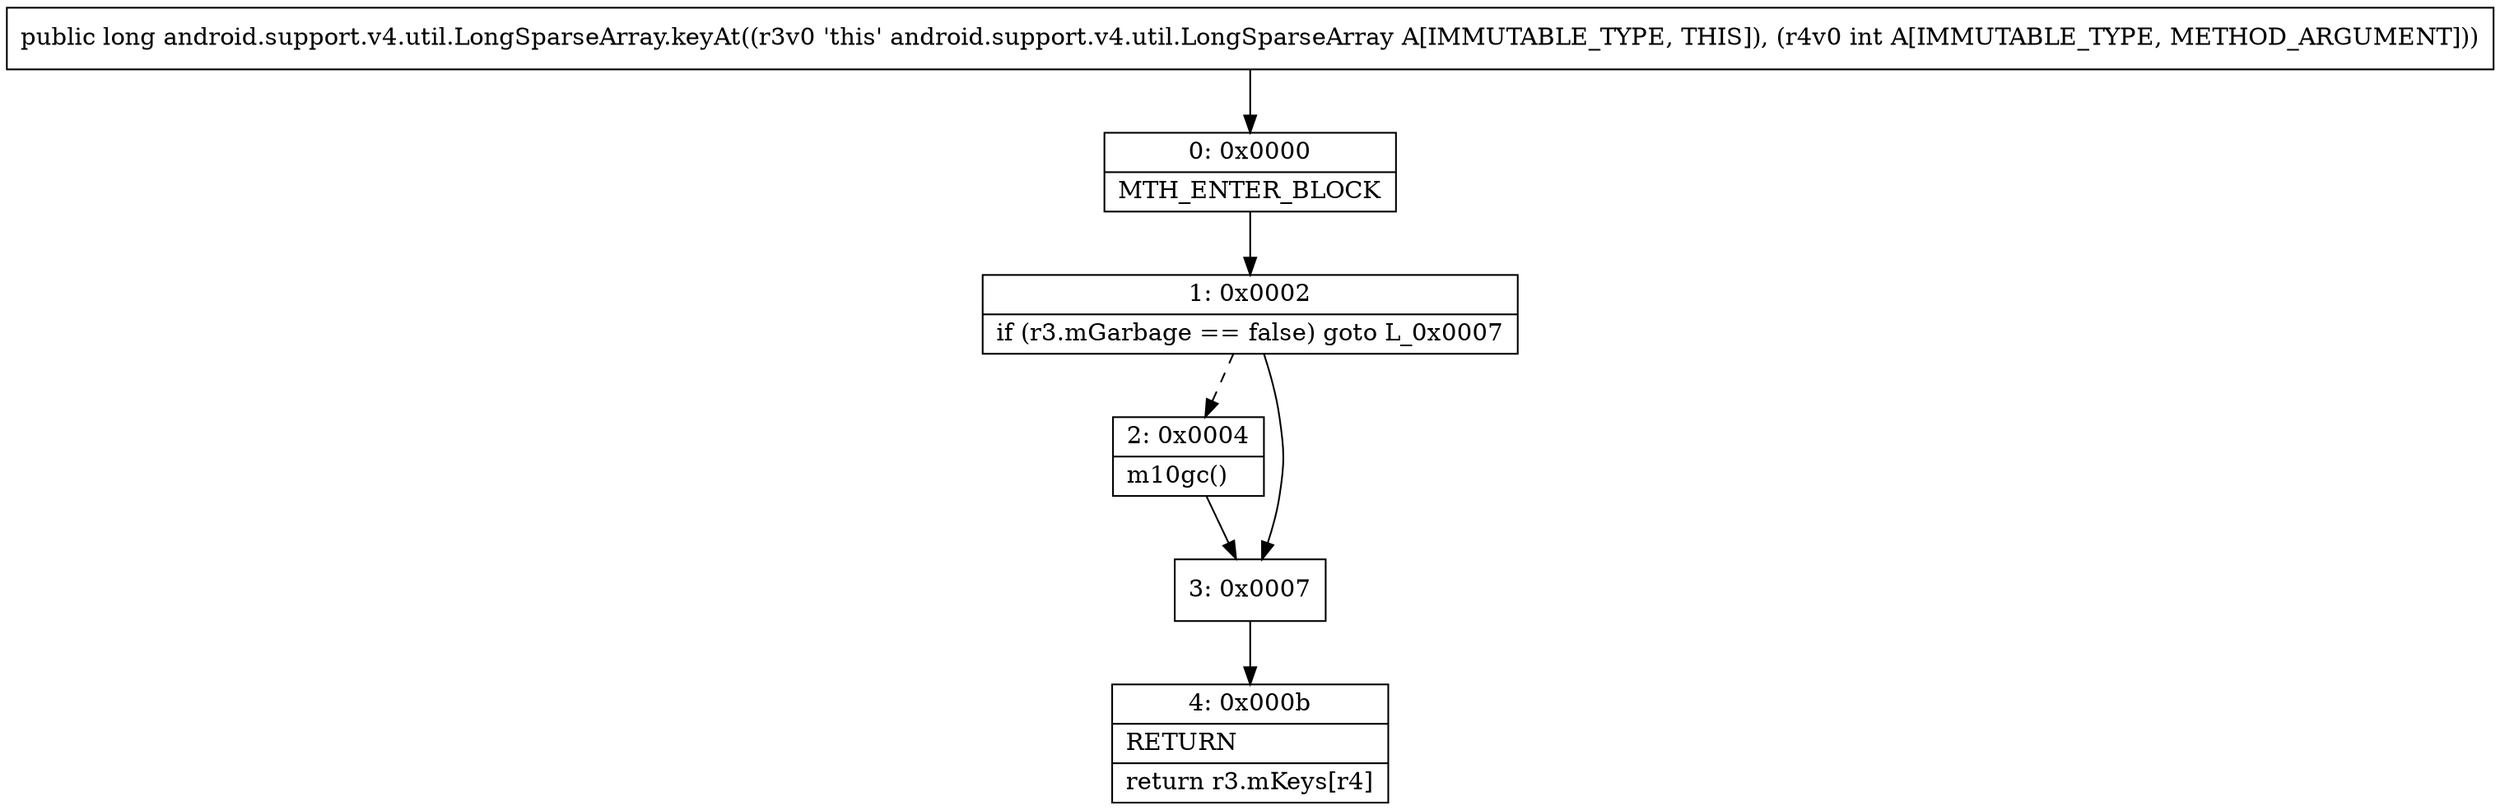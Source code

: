 digraph "CFG forandroid.support.v4.util.LongSparseArray.keyAt(I)J" {
Node_0 [shape=record,label="{0\:\ 0x0000|MTH_ENTER_BLOCK\l}"];
Node_1 [shape=record,label="{1\:\ 0x0002|if (r3.mGarbage == false) goto L_0x0007\l}"];
Node_2 [shape=record,label="{2\:\ 0x0004|m10gc()\l}"];
Node_3 [shape=record,label="{3\:\ 0x0007}"];
Node_4 [shape=record,label="{4\:\ 0x000b|RETURN\l|return r3.mKeys[r4]\l}"];
MethodNode[shape=record,label="{public long android.support.v4.util.LongSparseArray.keyAt((r3v0 'this' android.support.v4.util.LongSparseArray A[IMMUTABLE_TYPE, THIS]), (r4v0 int A[IMMUTABLE_TYPE, METHOD_ARGUMENT])) }"];
MethodNode -> Node_0;
Node_0 -> Node_1;
Node_1 -> Node_2[style=dashed];
Node_1 -> Node_3;
Node_2 -> Node_3;
Node_3 -> Node_4;
}

